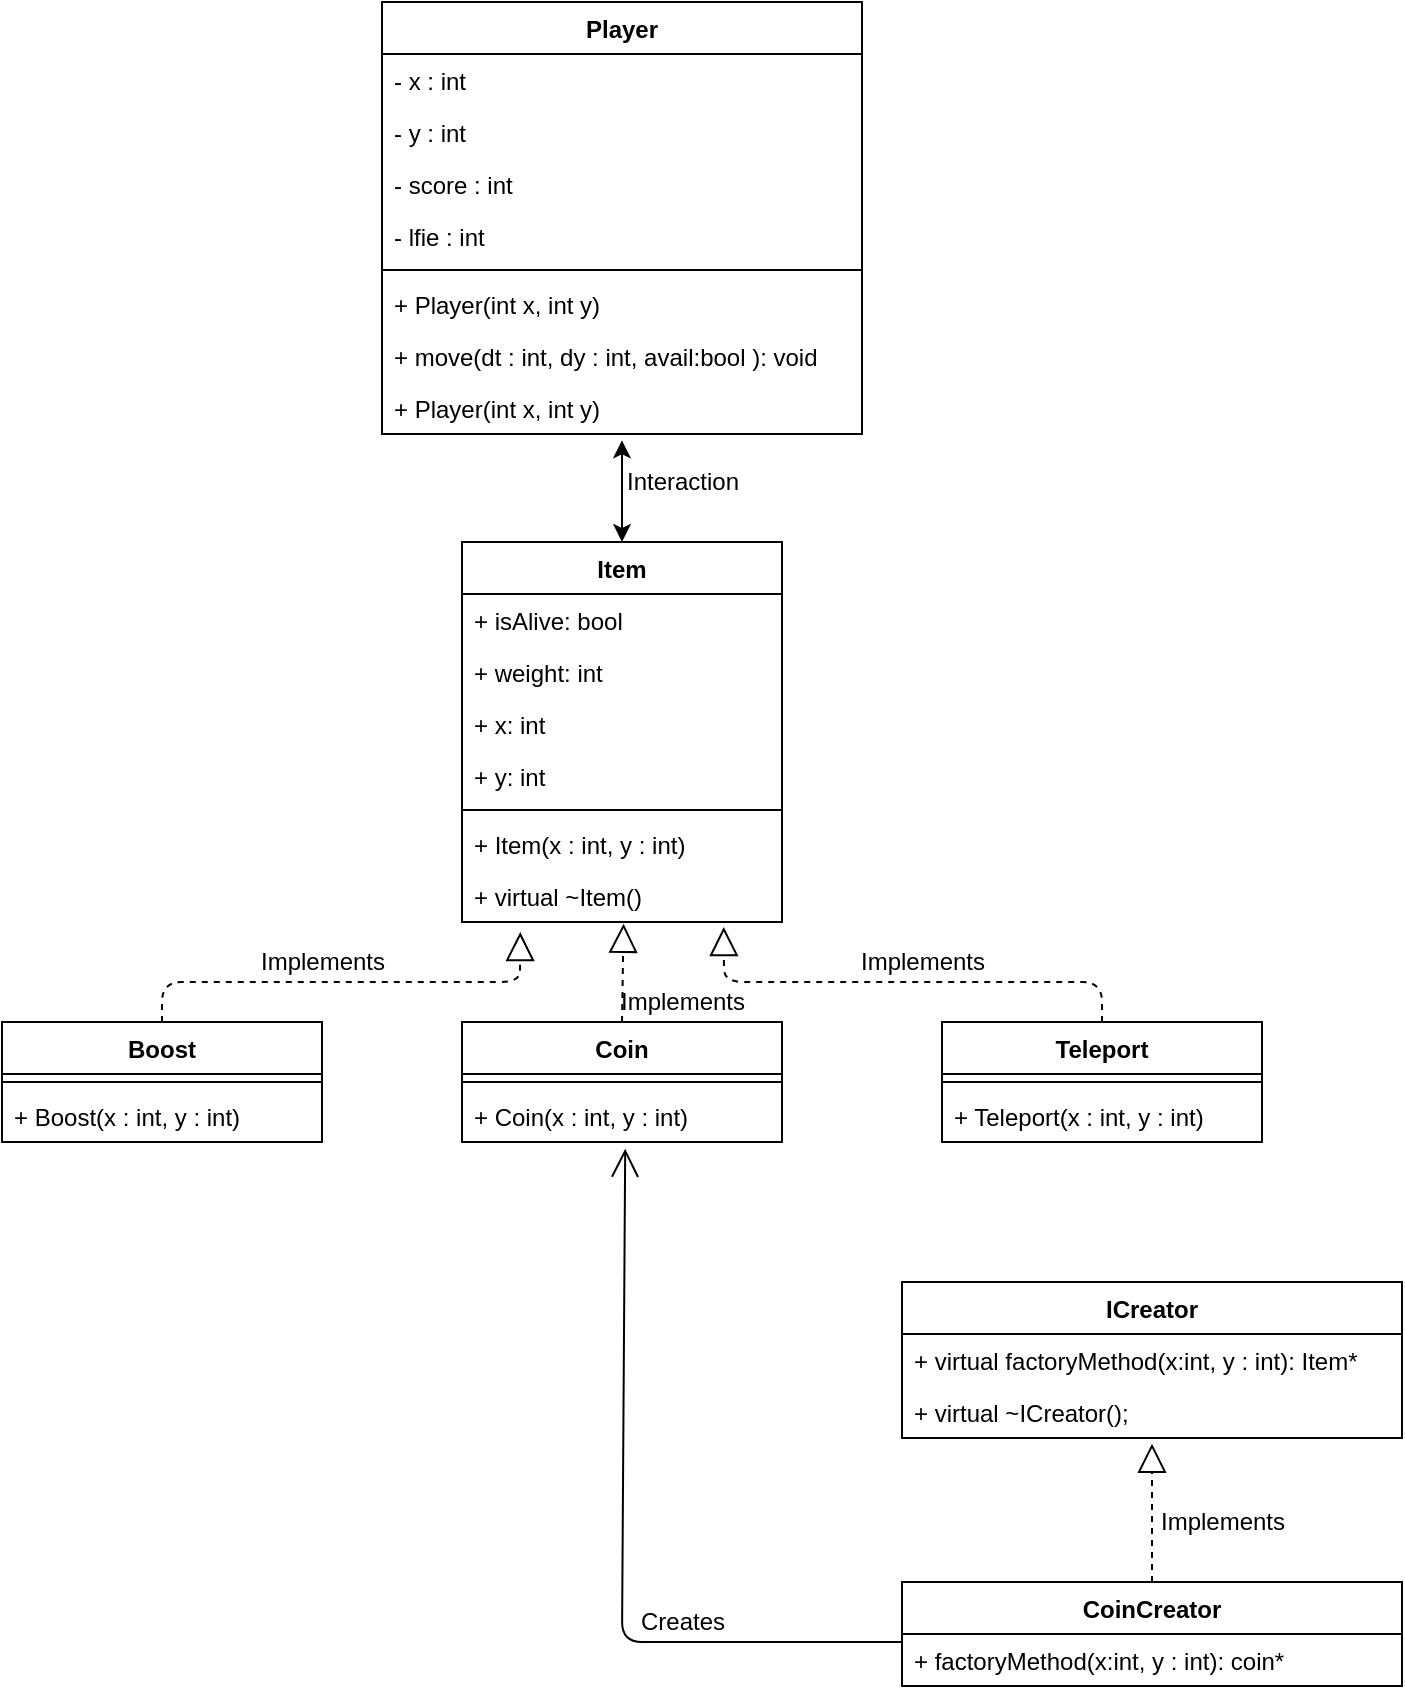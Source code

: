 <mxfile version="13.7.7" type="device"><diagram id="C5RBs43oDa-KdzZeNtuy" name="Page-1"><mxGraphModel dx="1125" dy="602" grid="1" gridSize="10" guides="1" tooltips="1" connect="1" arrows="1" fold="1" page="1" pageScale="1" pageWidth="827" pageHeight="1169" math="0" shadow="0"><root><mxCell id="WIyWlLk6GJQsqaUBKTNV-0"/><mxCell id="WIyWlLk6GJQsqaUBKTNV-1" parent="WIyWlLk6GJQsqaUBKTNV-0"/><mxCell id="kBpaETeGMCqFTppC3hdl-25" value="Item" style="swimlane;fontStyle=1;align=center;verticalAlign=top;childLayout=stackLayout;horizontal=1;startSize=26;horizontalStack=0;resizeParent=1;resizeParentMax=0;resizeLast=0;collapsible=1;marginBottom=0;" vertex="1" parent="WIyWlLk6GJQsqaUBKTNV-1"><mxGeometry x="240" y="330" width="160" height="190" as="geometry"/></mxCell><mxCell id="kBpaETeGMCqFTppC3hdl-35" value="+ isAlive: bool" style="text;strokeColor=none;fillColor=none;align=left;verticalAlign=top;spacingLeft=4;spacingRight=4;overflow=hidden;rotatable=0;points=[[0,0.5],[1,0.5]];portConstraint=eastwest;" vertex="1" parent="kBpaETeGMCqFTppC3hdl-25"><mxGeometry y="26" width="160" height="26" as="geometry"/></mxCell><mxCell id="kBpaETeGMCqFTppC3hdl-26" value="+ weight: int&#10;" style="text;strokeColor=none;fillColor=none;align=left;verticalAlign=top;spacingLeft=4;spacingRight=4;overflow=hidden;rotatable=0;points=[[0,0.5],[1,0.5]];portConstraint=eastwest;" vertex="1" parent="kBpaETeGMCqFTppC3hdl-25"><mxGeometry y="52" width="160" height="26" as="geometry"/></mxCell><mxCell id="kBpaETeGMCqFTppC3hdl-36" value="+ x: int&#10;" style="text;strokeColor=none;fillColor=none;align=left;verticalAlign=top;spacingLeft=4;spacingRight=4;overflow=hidden;rotatable=0;points=[[0,0.5],[1,0.5]];portConstraint=eastwest;" vertex="1" parent="kBpaETeGMCqFTppC3hdl-25"><mxGeometry y="78" width="160" height="26" as="geometry"/></mxCell><mxCell id="kBpaETeGMCqFTppC3hdl-37" value="+ y: int&#10;" style="text;strokeColor=none;fillColor=none;align=left;verticalAlign=top;spacingLeft=4;spacingRight=4;overflow=hidden;rotatable=0;points=[[0,0.5],[1,0.5]];portConstraint=eastwest;" vertex="1" parent="kBpaETeGMCqFTppC3hdl-25"><mxGeometry y="104" width="160" height="26" as="geometry"/></mxCell><mxCell id="kBpaETeGMCqFTppC3hdl-27" value="" style="line;strokeWidth=1;fillColor=none;align=left;verticalAlign=middle;spacingTop=-1;spacingLeft=3;spacingRight=3;rotatable=0;labelPosition=right;points=[];portConstraint=eastwest;" vertex="1" parent="kBpaETeGMCqFTppC3hdl-25"><mxGeometry y="130" width="160" height="8" as="geometry"/></mxCell><mxCell id="kBpaETeGMCqFTppC3hdl-28" value="+ Item(x : int, y : int)" style="text;strokeColor=none;fillColor=none;align=left;verticalAlign=top;spacingLeft=4;spacingRight=4;overflow=hidden;rotatable=0;points=[[0,0.5],[1,0.5]];portConstraint=eastwest;" vertex="1" parent="kBpaETeGMCqFTppC3hdl-25"><mxGeometry y="138" width="160" height="26" as="geometry"/></mxCell><mxCell id="kBpaETeGMCqFTppC3hdl-47" value="+ virtual ~Item()" style="text;strokeColor=none;fillColor=none;align=left;verticalAlign=top;spacingLeft=4;spacingRight=4;overflow=hidden;rotatable=0;points=[[0,0.5],[1,0.5]];portConstraint=eastwest;" vertex="1" parent="kBpaETeGMCqFTppC3hdl-25"><mxGeometry y="164" width="160" height="26" as="geometry"/></mxCell><mxCell id="kBpaETeGMCqFTppC3hdl-56" value="Teleport" style="swimlane;fontStyle=1;align=center;verticalAlign=top;childLayout=stackLayout;horizontal=1;startSize=26;horizontalStack=0;resizeParent=1;resizeParentMax=0;resizeLast=0;collapsible=1;marginBottom=0;" vertex="1" parent="WIyWlLk6GJQsqaUBKTNV-1"><mxGeometry x="480" y="570" width="160" height="60" as="geometry"/></mxCell><mxCell id="kBpaETeGMCqFTppC3hdl-58" value="" style="line;strokeWidth=1;fillColor=none;align=left;verticalAlign=middle;spacingTop=-1;spacingLeft=3;spacingRight=3;rotatable=0;labelPosition=right;points=[];portConstraint=eastwest;" vertex="1" parent="kBpaETeGMCqFTppC3hdl-56"><mxGeometry y="26" width="160" height="8" as="geometry"/></mxCell><mxCell id="kBpaETeGMCqFTppC3hdl-59" value="+ Teleport(x : int, y : int)" style="text;strokeColor=none;fillColor=none;align=left;verticalAlign=top;spacingLeft=4;spacingRight=4;overflow=hidden;rotatable=0;points=[[0,0.5],[1,0.5]];portConstraint=eastwest;" vertex="1" parent="kBpaETeGMCqFTppC3hdl-56"><mxGeometry y="34" width="160" height="26" as="geometry"/></mxCell><mxCell id="kBpaETeGMCqFTppC3hdl-48" value="Coin" style="swimlane;fontStyle=1;align=center;verticalAlign=top;childLayout=stackLayout;horizontal=1;startSize=26;horizontalStack=0;resizeParent=1;resizeParentMax=0;resizeLast=0;collapsible=1;marginBottom=0;" vertex="1" parent="WIyWlLk6GJQsqaUBKTNV-1"><mxGeometry x="240" y="570" width="160" height="60" as="geometry"/></mxCell><mxCell id="kBpaETeGMCqFTppC3hdl-50" value="" style="line;strokeWidth=1;fillColor=none;align=left;verticalAlign=middle;spacingTop=-1;spacingLeft=3;spacingRight=3;rotatable=0;labelPosition=right;points=[];portConstraint=eastwest;" vertex="1" parent="kBpaETeGMCqFTppC3hdl-48"><mxGeometry y="26" width="160" height="8" as="geometry"/></mxCell><mxCell id="kBpaETeGMCqFTppC3hdl-51" value="+ Coin(x : int, y : int)" style="text;strokeColor=none;fillColor=none;align=left;verticalAlign=top;spacingLeft=4;spacingRight=4;overflow=hidden;rotatable=0;points=[[0,0.5],[1,0.5]];portConstraint=eastwest;" vertex="1" parent="kBpaETeGMCqFTppC3hdl-48"><mxGeometry y="34" width="160" height="26" as="geometry"/></mxCell><mxCell id="kBpaETeGMCqFTppC3hdl-52" value="Boost" style="swimlane;fontStyle=1;align=center;verticalAlign=top;childLayout=stackLayout;horizontal=1;startSize=26;horizontalStack=0;resizeParent=1;resizeParentMax=0;resizeLast=0;collapsible=1;marginBottom=0;" vertex="1" parent="WIyWlLk6GJQsqaUBKTNV-1"><mxGeometry x="10" y="570" width="160" height="60" as="geometry"/></mxCell><mxCell id="kBpaETeGMCqFTppC3hdl-54" value="" style="line;strokeWidth=1;fillColor=none;align=left;verticalAlign=middle;spacingTop=-1;spacingLeft=3;spacingRight=3;rotatable=0;labelPosition=right;points=[];portConstraint=eastwest;" vertex="1" parent="kBpaETeGMCqFTppC3hdl-52"><mxGeometry y="26" width="160" height="8" as="geometry"/></mxCell><mxCell id="kBpaETeGMCqFTppC3hdl-55" value="+ Boost(x : int, y : int)" style="text;strokeColor=none;fillColor=none;align=left;verticalAlign=top;spacingLeft=4;spacingRight=4;overflow=hidden;rotatable=0;points=[[0,0.5],[1,0.5]];portConstraint=eastwest;" vertex="1" parent="kBpaETeGMCqFTppC3hdl-52"><mxGeometry y="34" width="160" height="26" as="geometry"/></mxCell><mxCell id="kBpaETeGMCqFTppC3hdl-74" value="" style="endArrow=block;dashed=1;endFill=0;endSize=12;html=1;exitX=0.5;exitY=0;exitDx=0;exitDy=0;entryX=0.505;entryY=1.032;entryDx=0;entryDy=0;entryPerimeter=0;" edge="1" parent="WIyWlLk6GJQsqaUBKTNV-1" source="kBpaETeGMCqFTppC3hdl-48" target="kBpaETeGMCqFTppC3hdl-47"><mxGeometry width="160" relative="1" as="geometry"><mxPoint x="390" y="660" as="sourcePoint"/><mxPoint x="550" y="660" as="targetPoint"/></mxGeometry></mxCell><mxCell id="kBpaETeGMCqFTppC3hdl-75" value="" style="endArrow=block;dashed=1;endFill=0;endSize=12;html=1;exitX=0.5;exitY=0;exitDx=0;exitDy=0;entryX=0.182;entryY=1.192;entryDx=0;entryDy=0;entryPerimeter=0;" edge="1" parent="WIyWlLk6GJQsqaUBKTNV-1" source="kBpaETeGMCqFTppC3hdl-52" target="kBpaETeGMCqFTppC3hdl-47"><mxGeometry width="160" relative="1" as="geometry"><mxPoint x="330" y="580" as="sourcePoint"/><mxPoint x="270" y="550" as="targetPoint"/><Array as="points"><mxPoint x="90" y="550"/><mxPoint x="269" y="550"/></Array></mxGeometry></mxCell><mxCell id="kBpaETeGMCqFTppC3hdl-76" value="" style="endArrow=block;dashed=1;endFill=0;endSize=12;html=1;exitX=0.5;exitY=0;exitDx=0;exitDy=0;entryX=0.818;entryY=1.096;entryDx=0;entryDy=0;entryPerimeter=0;" edge="1" parent="WIyWlLk6GJQsqaUBKTNV-1" source="kBpaETeGMCqFTppC3hdl-56" target="kBpaETeGMCqFTppC3hdl-47"><mxGeometry width="160" relative="1" as="geometry"><mxPoint x="340" y="590" as="sourcePoint"/><mxPoint x="340.8" y="540.832" as="targetPoint"/><Array as="points"><mxPoint x="560" y="550"/><mxPoint x="371" y="550"/></Array></mxGeometry></mxCell><mxCell id="kBpaETeGMCqFTppC3hdl-78" value="" style="endArrow=block;dashed=1;endFill=0;endSize=12;html=1;exitX=0.5;exitY=0;exitDx=0;exitDy=0;entryX=0.5;entryY=1.109;entryDx=0;entryDy=0;entryPerimeter=0;" edge="1" parent="WIyWlLk6GJQsqaUBKTNV-1" source="kBpaETeGMCqFTppC3hdl-68" target="kBpaETeGMCqFTppC3hdl-70"><mxGeometry width="160" relative="1" as="geometry"><mxPoint x="450" y="980" as="sourcePoint"/><mxPoint x="610" y="980" as="targetPoint"/></mxGeometry></mxCell><mxCell id="kBpaETeGMCqFTppC3hdl-79" value="" style="endArrow=open;endFill=1;endSize=12;html=1;exitX=0;exitY=0.154;exitDx=0;exitDy=0;exitPerimeter=0;entryX=0.51;entryY=1.128;entryDx=0;entryDy=0;entryPerimeter=0;" edge="1" parent="WIyWlLk6GJQsqaUBKTNV-1" source="kBpaETeGMCqFTppC3hdl-69" target="kBpaETeGMCqFTppC3hdl-51"><mxGeometry width="160" relative="1" as="geometry"><mxPoint x="670" y="320" as="sourcePoint"/><mxPoint x="830" y="320" as="targetPoint"/><Array as="points"><mxPoint x="320" y="880"/></Array></mxGeometry></mxCell><mxCell id="zkfFHV4jXpPFQw0GAbJ--0" value="Player" style="swimlane;fontStyle=1;align=center;verticalAlign=top;childLayout=stackLayout;horizontal=1;startSize=26;horizontalStack=0;resizeParent=1;resizeLast=0;collapsible=1;marginBottom=0;rounded=0;shadow=0;strokeWidth=1;" parent="WIyWlLk6GJQsqaUBKTNV-1" vertex="1"><mxGeometry x="200" y="60" width="240" height="216" as="geometry"><mxRectangle x="230" y="140" width="160" height="26" as="alternateBounds"/></mxGeometry></mxCell><mxCell id="zkfFHV4jXpPFQw0GAbJ--1" value="- x : int" style="text;align=left;verticalAlign=top;spacingLeft=4;spacingRight=4;overflow=hidden;rotatable=0;points=[[0,0.5],[1,0.5]];portConstraint=eastwest;" parent="zkfFHV4jXpPFQw0GAbJ--0" vertex="1"><mxGeometry y="26" width="240" height="26" as="geometry"/></mxCell><mxCell id="zkfFHV4jXpPFQw0GAbJ--2" value="- y : int&#10;" style="text;align=left;verticalAlign=top;spacingLeft=4;spacingRight=4;overflow=hidden;rotatable=0;points=[[0,0.5],[1,0.5]];portConstraint=eastwest;rounded=0;shadow=0;html=0;" parent="zkfFHV4jXpPFQw0GAbJ--0" vertex="1"><mxGeometry y="52" width="240" height="26" as="geometry"/></mxCell><mxCell id="zkfFHV4jXpPFQw0GAbJ--3" value="- score : int" style="text;align=left;verticalAlign=top;spacingLeft=4;spacingRight=4;overflow=hidden;rotatable=0;points=[[0,0.5],[1,0.5]];portConstraint=eastwest;rounded=0;shadow=0;html=0;" parent="zkfFHV4jXpPFQw0GAbJ--0" vertex="1"><mxGeometry y="78" width="240" height="26" as="geometry"/></mxCell><mxCell id="kBpaETeGMCqFTppC3hdl-14" value="- lfie : int" style="text;align=left;verticalAlign=top;spacingLeft=4;spacingRight=4;overflow=hidden;rotatable=0;points=[[0,0.5],[1,0.5]];portConstraint=eastwest;rounded=0;shadow=0;html=0;" vertex="1" parent="zkfFHV4jXpPFQw0GAbJ--0"><mxGeometry y="104" width="240" height="26" as="geometry"/></mxCell><mxCell id="kBpaETeGMCqFTppC3hdl-24" value="" style="line;html=1;strokeWidth=1;align=left;verticalAlign=middle;spacingTop=-1;spacingLeft=3;spacingRight=3;rotatable=0;labelPosition=right;points=[];portConstraint=eastwest;" vertex="1" parent="zkfFHV4jXpPFQw0GAbJ--0"><mxGeometry y="130" width="240" height="8" as="geometry"/></mxCell><mxCell id="kBpaETeGMCqFTppC3hdl-29" value="+ Player(int x, int y)" style="text;strokeColor=none;fillColor=none;align=left;verticalAlign=top;spacingLeft=4;spacingRight=4;overflow=hidden;rotatable=0;points=[[0,0.5],[1,0.5]];portConstraint=eastwest;" vertex="1" parent="zkfFHV4jXpPFQw0GAbJ--0"><mxGeometry y="138" width="240" height="26" as="geometry"/></mxCell><mxCell id="kBpaETeGMCqFTppC3hdl-30" value="+ move(dt : int, dy : int, avail:bool ): void" style="text;strokeColor=none;fillColor=none;align=left;verticalAlign=top;spacingLeft=4;spacingRight=4;overflow=hidden;rotatable=0;points=[[0,0.5],[1,0.5]];portConstraint=eastwest;" vertex="1" parent="zkfFHV4jXpPFQw0GAbJ--0"><mxGeometry y="164" width="240" height="26" as="geometry"/></mxCell><mxCell id="kBpaETeGMCqFTppC3hdl-31" value="+ Player(int x, int y)" style="text;strokeColor=none;fillColor=none;align=left;verticalAlign=top;spacingLeft=4;spacingRight=4;overflow=hidden;rotatable=0;points=[[0,0.5],[1,0.5]];portConstraint=eastwest;" vertex="1" parent="zkfFHV4jXpPFQw0GAbJ--0"><mxGeometry y="190" width="240" height="26" as="geometry"/></mxCell><mxCell id="kBpaETeGMCqFTppC3hdl-60" value="ICreator" style="swimlane;fontStyle=1;align=center;verticalAlign=top;childLayout=stackLayout;horizontal=1;startSize=26;horizontalStack=0;resizeParent=1;resizeParentMax=0;resizeLast=0;collapsible=1;marginBottom=0;" vertex="1" parent="WIyWlLk6GJQsqaUBKTNV-1"><mxGeometry x="460" y="700" width="250" height="78" as="geometry"/></mxCell><mxCell id="kBpaETeGMCqFTppC3hdl-63" value="+ virtual factoryMethod(x:int, y : int): Item*" style="text;strokeColor=none;fillColor=none;align=left;verticalAlign=top;spacingLeft=4;spacingRight=4;overflow=hidden;rotatable=0;points=[[0,0.5],[1,0.5]];portConstraint=eastwest;" vertex="1" parent="kBpaETeGMCqFTppC3hdl-60"><mxGeometry y="26" width="250" height="26" as="geometry"/></mxCell><mxCell id="kBpaETeGMCqFTppC3hdl-70" value="+ virtual ~ICreator();" style="text;strokeColor=none;fillColor=none;align=left;verticalAlign=top;spacingLeft=4;spacingRight=4;overflow=hidden;rotatable=0;points=[[0,0.5],[1,0.5]];portConstraint=eastwest;" vertex="1" parent="kBpaETeGMCqFTppC3hdl-60"><mxGeometry y="52" width="250" height="26" as="geometry"/></mxCell><mxCell id="kBpaETeGMCqFTppC3hdl-68" value="CoinCreator" style="swimlane;fontStyle=1;align=center;verticalAlign=top;childLayout=stackLayout;horizontal=1;startSize=26;horizontalStack=0;resizeParent=1;resizeParentMax=0;resizeLast=0;collapsible=1;marginBottom=0;" vertex="1" parent="WIyWlLk6GJQsqaUBKTNV-1"><mxGeometry x="460" y="850" width="250" height="52" as="geometry"/></mxCell><mxCell id="kBpaETeGMCqFTppC3hdl-69" value="+ factoryMethod(x:int, y : int): coin*" style="text;strokeColor=none;fillColor=none;align=left;verticalAlign=top;spacingLeft=4;spacingRight=4;overflow=hidden;rotatable=0;points=[[0,0.5],[1,0.5]];portConstraint=eastwest;" vertex="1" parent="kBpaETeGMCqFTppC3hdl-68"><mxGeometry y="26" width="250" height="26" as="geometry"/></mxCell><mxCell id="kBpaETeGMCqFTppC3hdl-80" value="Creates" style="text;html=1;align=center;verticalAlign=middle;resizable=0;points=[];autosize=1;" vertex="1" parent="WIyWlLk6GJQsqaUBKTNV-1"><mxGeometry x="320" y="860" width="60" height="20" as="geometry"/></mxCell><mxCell id="kBpaETeGMCqFTppC3hdl-81" value="Implements" style="text;html=1;align=center;verticalAlign=middle;resizable=0;points=[];autosize=1;" vertex="1" parent="WIyWlLk6GJQsqaUBKTNV-1"><mxGeometry x="580" y="810" width="80" height="20" as="geometry"/></mxCell><mxCell id="kBpaETeGMCqFTppC3hdl-82" value="Implements" style="text;html=1;align=center;verticalAlign=middle;resizable=0;points=[];autosize=1;" vertex="1" parent="WIyWlLk6GJQsqaUBKTNV-1"><mxGeometry x="430" y="530" width="80" height="20" as="geometry"/></mxCell><mxCell id="kBpaETeGMCqFTppC3hdl-83" value="Implements" style="text;html=1;align=center;verticalAlign=middle;resizable=0;points=[];autosize=1;" vertex="1" parent="WIyWlLk6GJQsqaUBKTNV-1"><mxGeometry x="310" y="550" width="80" height="20" as="geometry"/></mxCell><mxCell id="kBpaETeGMCqFTppC3hdl-84" value="Implements" style="text;html=1;align=center;verticalAlign=middle;resizable=0;points=[];autosize=1;" vertex="1" parent="WIyWlLk6GJQsqaUBKTNV-1"><mxGeometry x="130" y="530" width="80" height="20" as="geometry"/></mxCell><mxCell id="kBpaETeGMCqFTppC3hdl-86" value="" style="endArrow=classic;startArrow=classic;html=1;exitX=0.5;exitY=0;exitDx=0;exitDy=0;entryX=0.5;entryY=1.122;entryDx=0;entryDy=0;entryPerimeter=0;" edge="1" parent="WIyWlLk6GJQsqaUBKTNV-1" source="kBpaETeGMCqFTppC3hdl-25" target="kBpaETeGMCqFTppC3hdl-31"><mxGeometry width="50" height="50" relative="1" as="geometry"><mxPoint x="460" y="340" as="sourcePoint"/><mxPoint x="510" y="290" as="targetPoint"/></mxGeometry></mxCell><mxCell id="kBpaETeGMCqFTppC3hdl-87" value="Interaction" style="text;html=1;align=center;verticalAlign=middle;resizable=0;points=[];autosize=1;" vertex="1" parent="WIyWlLk6GJQsqaUBKTNV-1"><mxGeometry x="315" y="290" width="70" height="20" as="geometry"/></mxCell></root></mxGraphModel></diagram></mxfile>